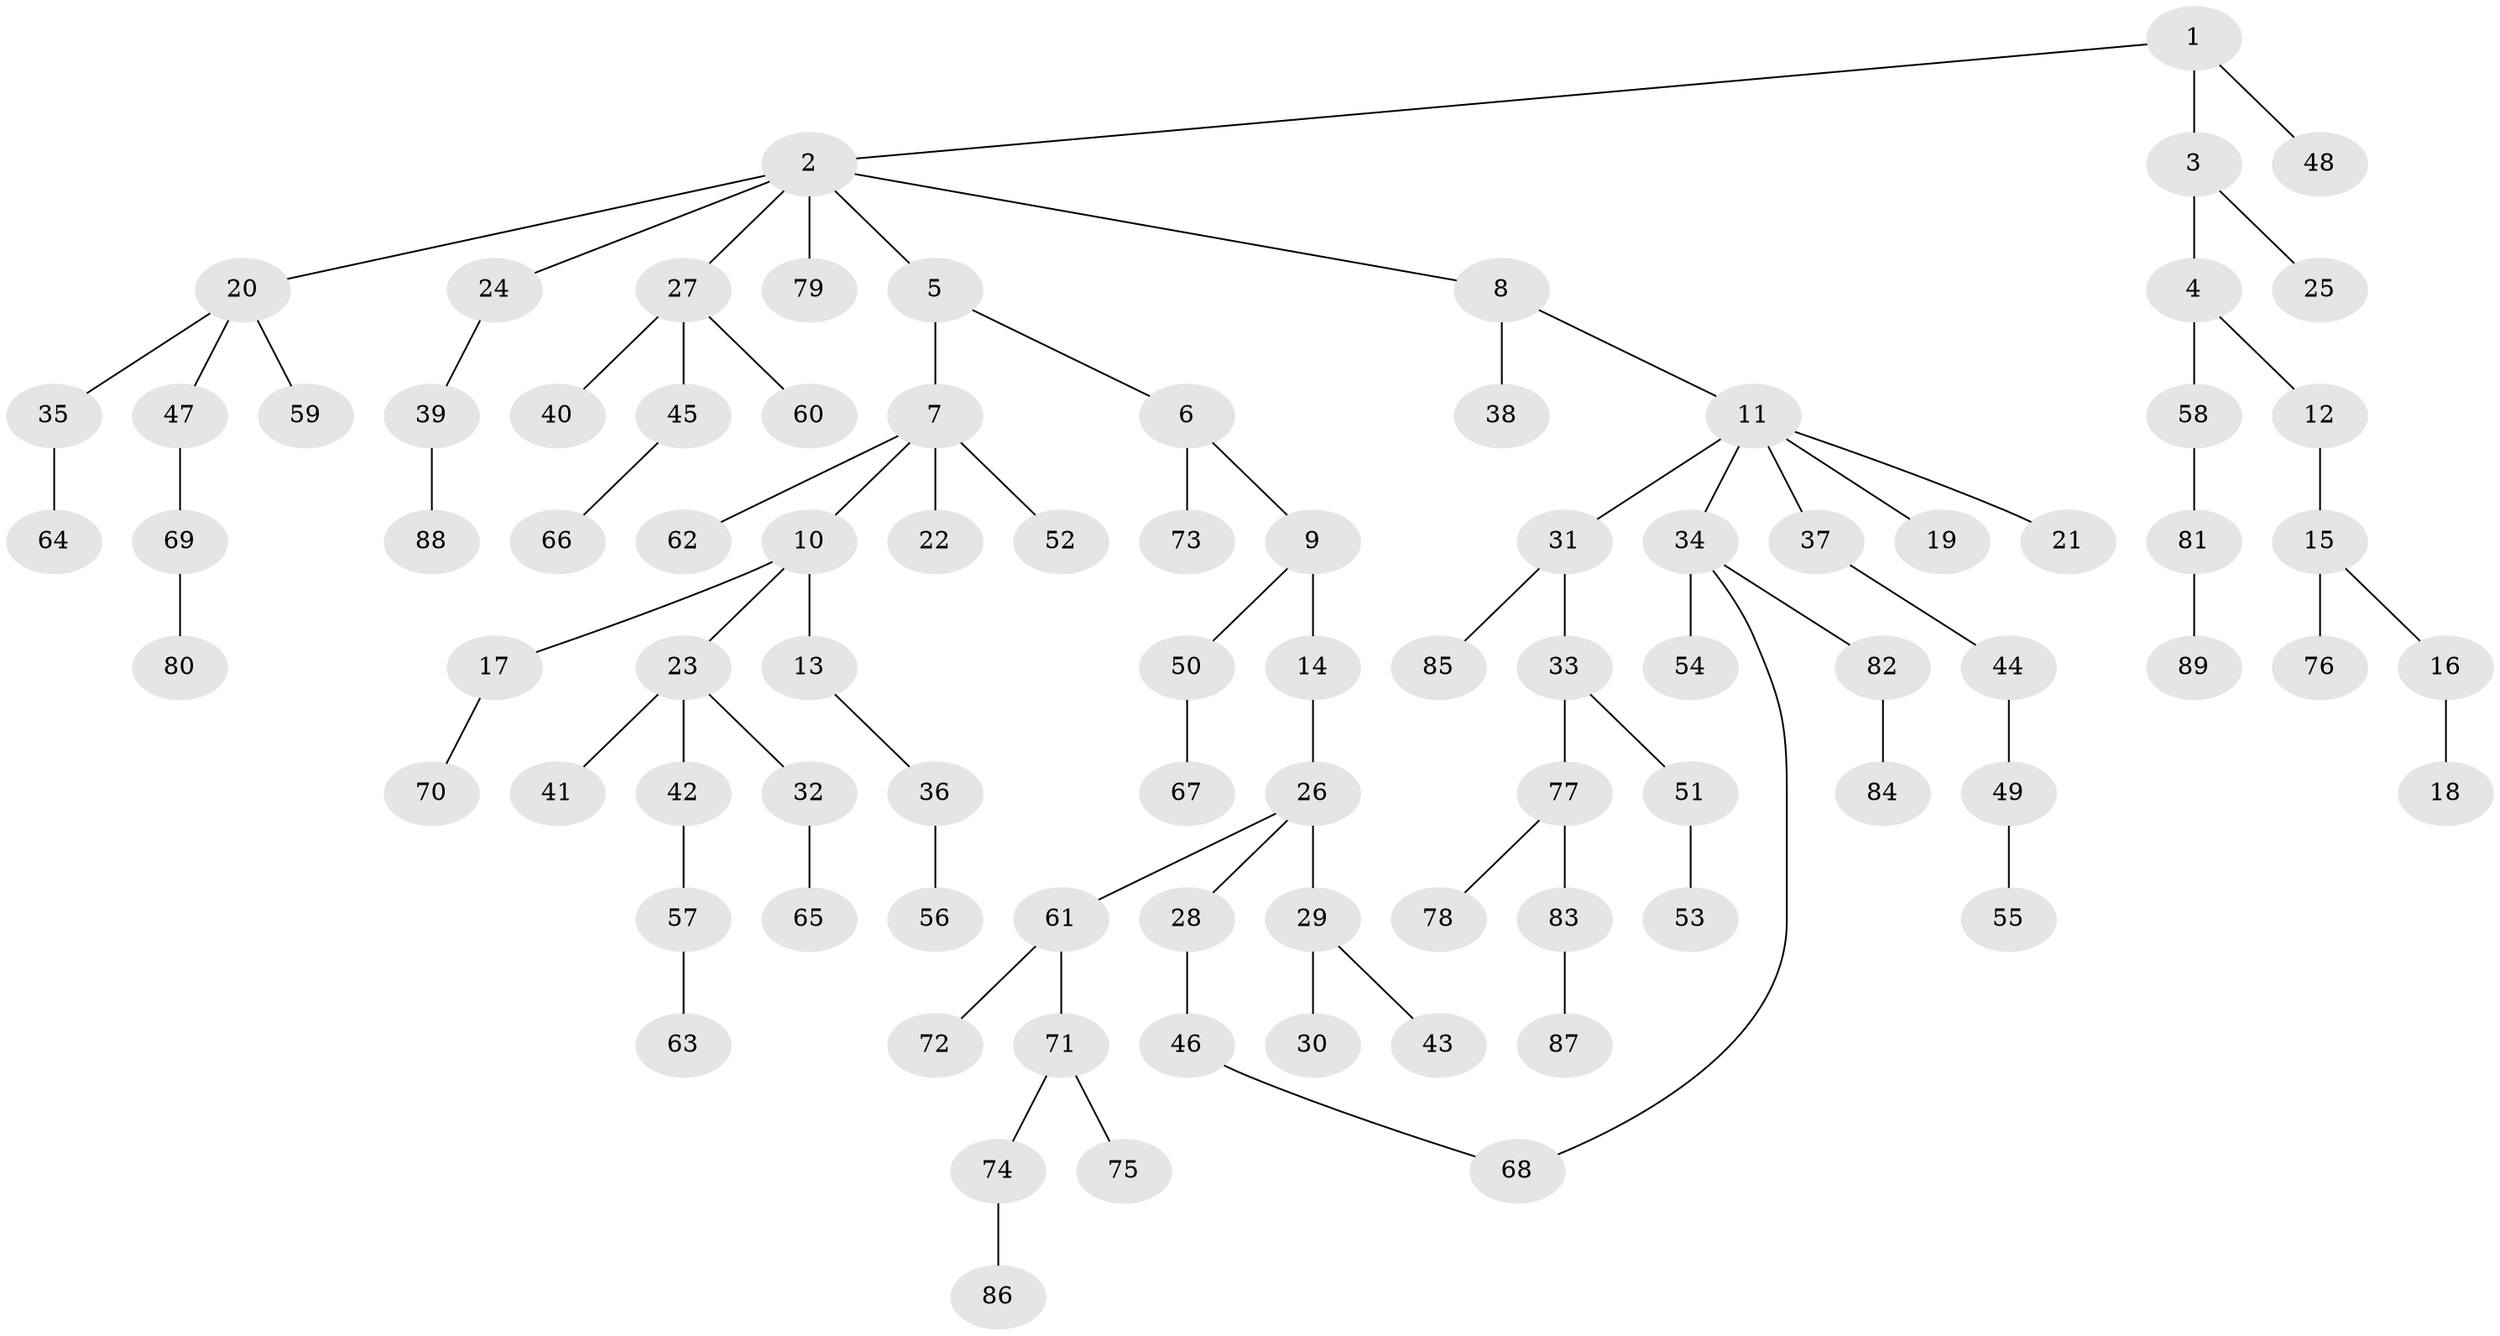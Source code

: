 // coarse degree distribution, {8: 0.022727272727272728, 3: 0.11363636363636363, 2: 0.29545454545454547, 7: 0.022727272727272728, 6: 0.022727272727272728, 1: 0.5, 4: 0.022727272727272728}
// Generated by graph-tools (version 1.1) at 2025/16/03/04/25 18:16:56]
// undirected, 89 vertices, 89 edges
graph export_dot {
graph [start="1"]
  node [color=gray90,style=filled];
  1;
  2;
  3;
  4;
  5;
  6;
  7;
  8;
  9;
  10;
  11;
  12;
  13;
  14;
  15;
  16;
  17;
  18;
  19;
  20;
  21;
  22;
  23;
  24;
  25;
  26;
  27;
  28;
  29;
  30;
  31;
  32;
  33;
  34;
  35;
  36;
  37;
  38;
  39;
  40;
  41;
  42;
  43;
  44;
  45;
  46;
  47;
  48;
  49;
  50;
  51;
  52;
  53;
  54;
  55;
  56;
  57;
  58;
  59;
  60;
  61;
  62;
  63;
  64;
  65;
  66;
  67;
  68;
  69;
  70;
  71;
  72;
  73;
  74;
  75;
  76;
  77;
  78;
  79;
  80;
  81;
  82;
  83;
  84;
  85;
  86;
  87;
  88;
  89;
  1 -- 2;
  1 -- 3;
  1 -- 48;
  2 -- 5;
  2 -- 8;
  2 -- 20;
  2 -- 24;
  2 -- 27;
  2 -- 79;
  3 -- 4;
  3 -- 25;
  4 -- 12;
  4 -- 58;
  5 -- 6;
  5 -- 7;
  6 -- 9;
  6 -- 73;
  7 -- 10;
  7 -- 22;
  7 -- 52;
  7 -- 62;
  8 -- 11;
  8 -- 38;
  9 -- 14;
  9 -- 50;
  10 -- 13;
  10 -- 17;
  10 -- 23;
  11 -- 19;
  11 -- 21;
  11 -- 31;
  11 -- 34;
  11 -- 37;
  12 -- 15;
  13 -- 36;
  14 -- 26;
  15 -- 16;
  15 -- 76;
  16 -- 18;
  17 -- 70;
  20 -- 35;
  20 -- 47;
  20 -- 59;
  23 -- 32;
  23 -- 41;
  23 -- 42;
  24 -- 39;
  26 -- 28;
  26 -- 29;
  26 -- 61;
  27 -- 40;
  27 -- 45;
  27 -- 60;
  28 -- 46;
  29 -- 30;
  29 -- 43;
  31 -- 33;
  31 -- 85;
  32 -- 65;
  33 -- 51;
  33 -- 77;
  34 -- 54;
  34 -- 68;
  34 -- 82;
  35 -- 64;
  36 -- 56;
  37 -- 44;
  39 -- 88;
  42 -- 57;
  44 -- 49;
  45 -- 66;
  46 -- 68;
  47 -- 69;
  49 -- 55;
  50 -- 67;
  51 -- 53;
  57 -- 63;
  58 -- 81;
  61 -- 71;
  61 -- 72;
  69 -- 80;
  71 -- 74;
  71 -- 75;
  74 -- 86;
  77 -- 78;
  77 -- 83;
  81 -- 89;
  82 -- 84;
  83 -- 87;
}
